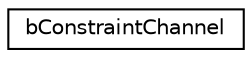 digraph G
{
  edge [fontname="Helvetica",fontsize="10",labelfontname="Helvetica",labelfontsize="10"];
  node [fontname="Helvetica",fontsize="10",shape=record];
  rankdir=LR;
  Node1 [label="bConstraintChannel",height=0.2,width=0.4,color="black", fillcolor="white", style="filled",URL="$d7/dbe/structbConstraintChannel.html"];
}
